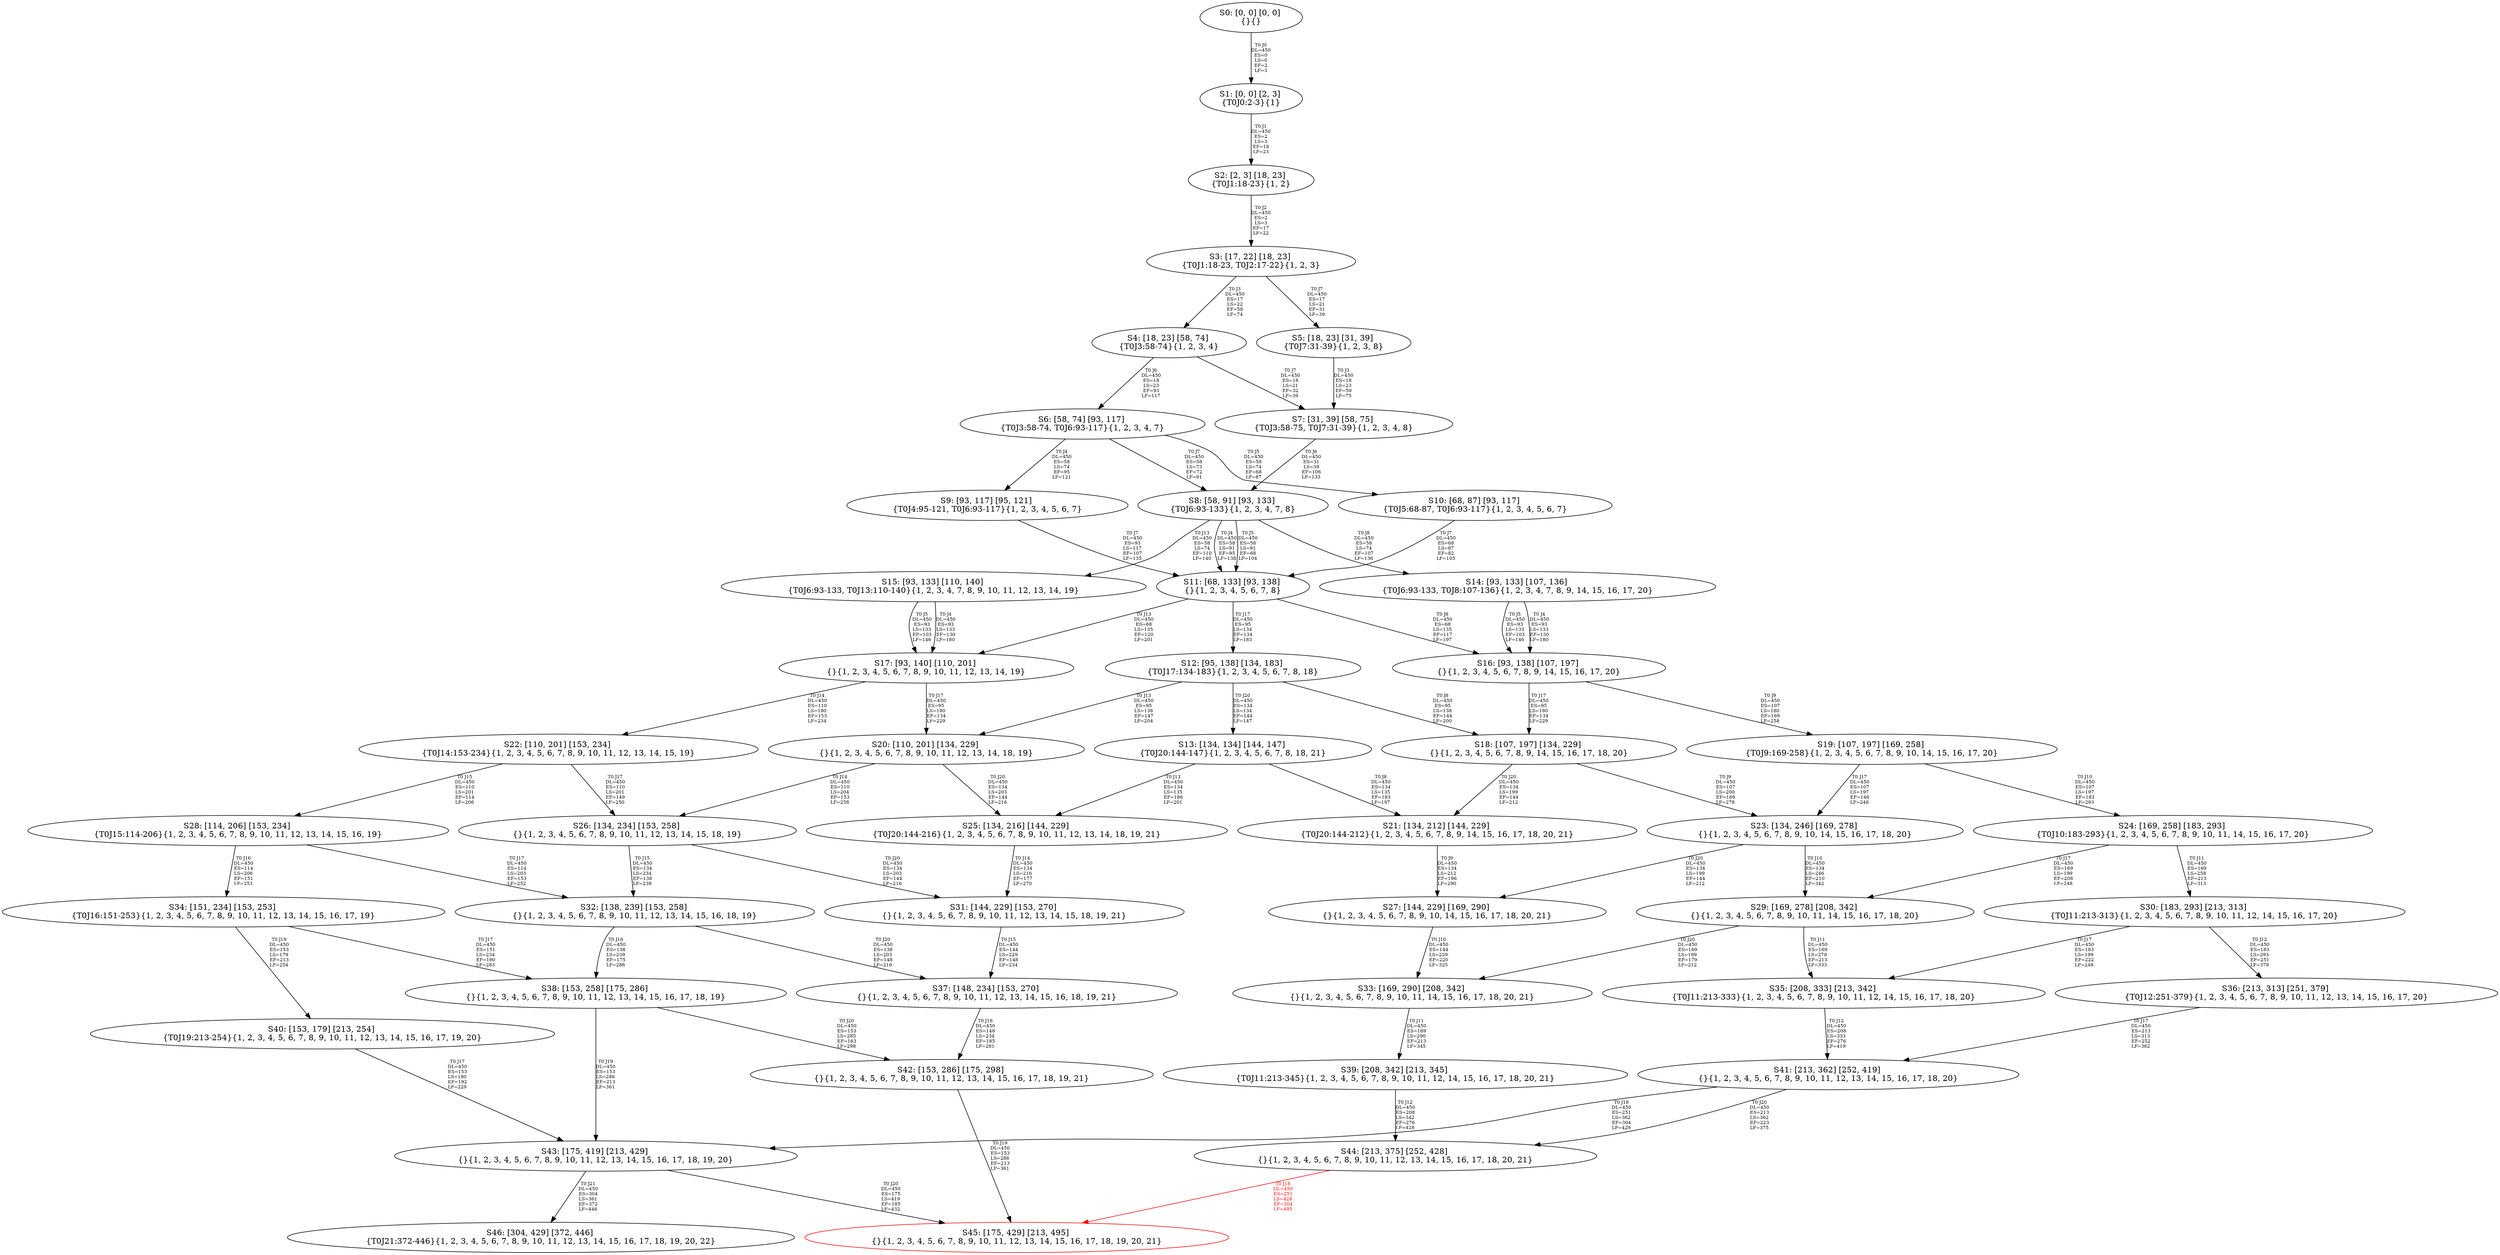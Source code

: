 digraph {
	S0[label="S0: [0, 0] [0, 0] \n{}{}"];
	S1[label="S1: [0, 0] [2, 3] \n{T0J0:2-3}{1}"];
	S2[label="S2: [2, 3] [18, 23] \n{T0J1:18-23}{1, 2}"];
	S3[label="S3: [17, 22] [18, 23] \n{T0J1:18-23, T0J2:17-22}{1, 2, 3}"];
	S4[label="S4: [18, 23] [58, 74] \n{T0J3:58-74}{1, 2, 3, 4}"];
	S5[label="S5: [18, 23] [31, 39] \n{T0J7:31-39}{1, 2, 3, 8}"];
	S6[label="S6: [58, 74] [93, 117] \n{T0J3:58-74, T0J6:93-117}{1, 2, 3, 4, 7}"];
	S7[label="S7: [31, 39] [58, 75] \n{T0J3:58-75, T0J7:31-39}{1, 2, 3, 4, 8}"];
	S8[label="S8: [58, 91] [93, 133] \n{T0J6:93-133}{1, 2, 3, 4, 7, 8}"];
	S9[label="S9: [93, 117] [95, 121] \n{T0J4:95-121, T0J6:93-117}{1, 2, 3, 4, 5, 6, 7}"];
	S10[label="S10: [68, 87] [93, 117] \n{T0J5:68-87, T0J6:93-117}{1, 2, 3, 4, 5, 6, 7}"];
	S11[label="S11: [68, 133] [93, 138] \n{}{1, 2, 3, 4, 5, 6, 7, 8}"];
	S12[label="S12: [95, 138] [134, 183] \n{T0J17:134-183}{1, 2, 3, 4, 5, 6, 7, 8, 18}"];
	S13[label="S13: [134, 134] [144, 147] \n{T0J20:144-147}{1, 2, 3, 4, 5, 6, 7, 8, 18, 21}"];
	S14[label="S14: [93, 133] [107, 136] \n{T0J6:93-133, T0J8:107-136}{1, 2, 3, 4, 7, 8, 9, 14, 15, 16, 17, 20}"];
	S15[label="S15: [93, 133] [110, 140] \n{T0J6:93-133, T0J13:110-140}{1, 2, 3, 4, 7, 8, 9, 10, 11, 12, 13, 14, 19}"];
	S16[label="S16: [93, 138] [107, 197] \n{}{1, 2, 3, 4, 5, 6, 7, 8, 9, 14, 15, 16, 17, 20}"];
	S17[label="S17: [93, 140] [110, 201] \n{}{1, 2, 3, 4, 5, 6, 7, 8, 9, 10, 11, 12, 13, 14, 19}"];
	S18[label="S18: [107, 197] [134, 229] \n{}{1, 2, 3, 4, 5, 6, 7, 8, 9, 14, 15, 16, 17, 18, 20}"];
	S19[label="S19: [107, 197] [169, 258] \n{T0J9:169-258}{1, 2, 3, 4, 5, 6, 7, 8, 9, 10, 14, 15, 16, 17, 20}"];
	S20[label="S20: [110, 201] [134, 229] \n{}{1, 2, 3, 4, 5, 6, 7, 8, 9, 10, 11, 12, 13, 14, 18, 19}"];
	S21[label="S21: [134, 212] [144, 229] \n{T0J20:144-212}{1, 2, 3, 4, 5, 6, 7, 8, 9, 14, 15, 16, 17, 18, 20, 21}"];
	S22[label="S22: [110, 201] [153, 234] \n{T0J14:153-234}{1, 2, 3, 4, 5, 6, 7, 8, 9, 10, 11, 12, 13, 14, 15, 19}"];
	S23[label="S23: [134, 246] [169, 278] \n{}{1, 2, 3, 4, 5, 6, 7, 8, 9, 10, 14, 15, 16, 17, 18, 20}"];
	S24[label="S24: [169, 258] [183, 293] \n{T0J10:183-293}{1, 2, 3, 4, 5, 6, 7, 8, 9, 10, 11, 14, 15, 16, 17, 20}"];
	S25[label="S25: [134, 216] [144, 229] \n{T0J20:144-216}{1, 2, 3, 4, 5, 6, 7, 8, 9, 10, 11, 12, 13, 14, 18, 19, 21}"];
	S26[label="S26: [134, 234] [153, 258] \n{}{1, 2, 3, 4, 5, 6, 7, 8, 9, 10, 11, 12, 13, 14, 15, 18, 19}"];
	S27[label="S27: [144, 229] [169, 290] \n{}{1, 2, 3, 4, 5, 6, 7, 8, 9, 10, 14, 15, 16, 17, 18, 20, 21}"];
	S28[label="S28: [114, 206] [153, 234] \n{T0J15:114-206}{1, 2, 3, 4, 5, 6, 7, 8, 9, 10, 11, 12, 13, 14, 15, 16, 19}"];
	S29[label="S29: [169, 278] [208, 342] \n{}{1, 2, 3, 4, 5, 6, 7, 8, 9, 10, 11, 14, 15, 16, 17, 18, 20}"];
	S30[label="S30: [183, 293] [213, 313] \n{T0J11:213-313}{1, 2, 3, 4, 5, 6, 7, 8, 9, 10, 11, 12, 14, 15, 16, 17, 20}"];
	S31[label="S31: [144, 229] [153, 270] \n{}{1, 2, 3, 4, 5, 6, 7, 8, 9, 10, 11, 12, 13, 14, 15, 18, 19, 21}"];
	S32[label="S32: [138, 239] [153, 258] \n{}{1, 2, 3, 4, 5, 6, 7, 8, 9, 10, 11, 12, 13, 14, 15, 16, 18, 19}"];
	S33[label="S33: [169, 290] [208, 342] \n{}{1, 2, 3, 4, 5, 6, 7, 8, 9, 10, 11, 14, 15, 16, 17, 18, 20, 21}"];
	S34[label="S34: [151, 234] [153, 253] \n{T0J16:151-253}{1, 2, 3, 4, 5, 6, 7, 8, 9, 10, 11, 12, 13, 14, 15, 16, 17, 19}"];
	S35[label="S35: [208, 333] [213, 342] \n{T0J11:213-333}{1, 2, 3, 4, 5, 6, 7, 8, 9, 10, 11, 12, 14, 15, 16, 17, 18, 20}"];
	S36[label="S36: [213, 313] [251, 379] \n{T0J12:251-379}{1, 2, 3, 4, 5, 6, 7, 8, 9, 10, 11, 12, 13, 14, 15, 16, 17, 20}"];
	S37[label="S37: [148, 234] [153, 270] \n{}{1, 2, 3, 4, 5, 6, 7, 8, 9, 10, 11, 12, 13, 14, 15, 16, 18, 19, 21}"];
	S38[label="S38: [153, 258] [175, 286] \n{}{1, 2, 3, 4, 5, 6, 7, 8, 9, 10, 11, 12, 13, 14, 15, 16, 17, 18, 19}"];
	S39[label="S39: [208, 342] [213, 345] \n{T0J11:213-345}{1, 2, 3, 4, 5, 6, 7, 8, 9, 10, 11, 12, 14, 15, 16, 17, 18, 20, 21}"];
	S40[label="S40: [153, 179] [213, 254] \n{T0J19:213-254}{1, 2, 3, 4, 5, 6, 7, 8, 9, 10, 11, 12, 13, 14, 15, 16, 17, 19, 20}"];
	S41[label="S41: [213, 362] [252, 419] \n{}{1, 2, 3, 4, 5, 6, 7, 8, 9, 10, 11, 12, 13, 14, 15, 16, 17, 18, 20}"];
	S42[label="S42: [153, 286] [175, 298] \n{}{1, 2, 3, 4, 5, 6, 7, 8, 9, 10, 11, 12, 13, 14, 15, 16, 17, 18, 19, 21}"];
	S43[label="S43: [175, 419] [213, 429] \n{}{1, 2, 3, 4, 5, 6, 7, 8, 9, 10, 11, 12, 13, 14, 15, 16, 17, 18, 19, 20}"];
	S44[label="S44: [213, 375] [252, 428] \n{}{1, 2, 3, 4, 5, 6, 7, 8, 9, 10, 11, 12, 13, 14, 15, 16, 17, 18, 20, 21}"];
	S45[label="S45: [175, 429] [213, 495] \n{}{1, 2, 3, 4, 5, 6, 7, 8, 9, 10, 11, 12, 13, 14, 15, 16, 17, 18, 19, 20, 21}"];
	S46[label="S46: [304, 429] [372, 446] \n{T0J21:372-446}{1, 2, 3, 4, 5, 6, 7, 8, 9, 10, 11, 12, 13, 14, 15, 16, 17, 18, 19, 20, 22}"];
	S0 -> S1[label="T0 J0\nDL=450\nES=0\nLS=0\nEF=2\nLF=3",fontsize=8];
	S1 -> S2[label="T0 J1\nDL=450\nES=2\nLS=3\nEF=18\nLF=23",fontsize=8];
	S2 -> S3[label="T0 J2\nDL=450\nES=2\nLS=3\nEF=17\nLF=22",fontsize=8];
	S3 -> S4[label="T0 J3\nDL=450\nES=17\nLS=22\nEF=58\nLF=74",fontsize=8];
	S3 -> S5[label="T0 J7\nDL=450\nES=17\nLS=21\nEF=31\nLF=39",fontsize=8];
	S4 -> S6[label="T0 J6\nDL=450\nES=18\nLS=23\nEF=93\nLF=117",fontsize=8];
	S4 -> S7[label="T0 J7\nDL=450\nES=18\nLS=21\nEF=32\nLF=39",fontsize=8];
	S5 -> S7[label="T0 J3\nDL=450\nES=18\nLS=23\nEF=59\nLF=75",fontsize=8];
	S6 -> S9[label="T0 J4\nDL=450\nES=58\nLS=74\nEF=95\nLF=121",fontsize=8];
	S6 -> S10[label="T0 J5\nDL=450\nES=58\nLS=74\nEF=68\nLF=87",fontsize=8];
	S6 -> S8[label="T0 J7\nDL=450\nES=58\nLS=73\nEF=72\nLF=91",fontsize=8];
	S7 -> S8[label="T0 J6\nDL=450\nES=31\nLS=39\nEF=106\nLF=133",fontsize=8];
	S8 -> S11[label="T0 J4\nDL=450\nES=58\nLS=91\nEF=95\nLF=138",fontsize=8];
	S8 -> S11[label="T0 J5\nDL=450\nES=58\nLS=91\nEF=68\nLF=104",fontsize=8];
	S8 -> S14[label="T0 J8\nDL=450\nES=58\nLS=74\nEF=107\nLF=136",fontsize=8];
	S8 -> S15[label="T0 J13\nDL=450\nES=58\nLS=74\nEF=110\nLF=140",fontsize=8];
	S9 -> S11[label="T0 J7\nDL=450\nES=93\nLS=117\nEF=107\nLF=135",fontsize=8];
	S10 -> S11[label="T0 J7\nDL=450\nES=68\nLS=87\nEF=82\nLF=105",fontsize=8];
	S11 -> S16[label="T0 J8\nDL=450\nES=68\nLS=135\nEF=117\nLF=197",fontsize=8];
	S11 -> S17[label="T0 J13\nDL=450\nES=68\nLS=135\nEF=120\nLF=201",fontsize=8];
	S11 -> S12[label="T0 J17\nDL=450\nES=95\nLS=134\nEF=134\nLF=183",fontsize=8];
	S12 -> S18[label="T0 J8\nDL=450\nES=95\nLS=138\nEF=144\nLF=200",fontsize=8];
	S12 -> S20[label="T0 J13\nDL=450\nES=95\nLS=138\nEF=147\nLF=204",fontsize=8];
	S12 -> S13[label="T0 J20\nDL=450\nES=134\nLS=134\nEF=144\nLF=147",fontsize=8];
	S13 -> S21[label="T0 J8\nDL=450\nES=134\nLS=135\nEF=183\nLF=197",fontsize=8];
	S13 -> S25[label="T0 J13\nDL=450\nES=134\nLS=135\nEF=186\nLF=201",fontsize=8];
	S14 -> S16[label="T0 J4\nDL=450\nES=93\nLS=133\nEF=130\nLF=180",fontsize=8];
	S14 -> S16[label="T0 J5\nDL=450\nES=93\nLS=133\nEF=103\nLF=146",fontsize=8];
	S15 -> S17[label="T0 J4\nDL=450\nES=93\nLS=133\nEF=130\nLF=180",fontsize=8];
	S15 -> S17[label="T0 J5\nDL=450\nES=93\nLS=133\nEF=103\nLF=146",fontsize=8];
	S16 -> S19[label="T0 J9\nDL=450\nES=107\nLS=180\nEF=169\nLF=258",fontsize=8];
	S16 -> S18[label="T0 J17\nDL=450\nES=95\nLS=180\nEF=134\nLF=229",fontsize=8];
	S17 -> S22[label="T0 J14\nDL=450\nES=110\nLS=180\nEF=153\nLF=234",fontsize=8];
	S17 -> S20[label="T0 J17\nDL=450\nES=95\nLS=180\nEF=134\nLF=229",fontsize=8];
	S18 -> S23[label="T0 J9\nDL=450\nES=107\nLS=200\nEF=169\nLF=278",fontsize=8];
	S18 -> S21[label="T0 J20\nDL=450\nES=134\nLS=199\nEF=144\nLF=212",fontsize=8];
	S19 -> S24[label="T0 J10\nDL=450\nES=107\nLS=197\nEF=183\nLF=293",fontsize=8];
	S19 -> S23[label="T0 J17\nDL=450\nES=107\nLS=197\nEF=146\nLF=246",fontsize=8];
	S20 -> S26[label="T0 J14\nDL=450\nES=110\nLS=204\nEF=153\nLF=258",fontsize=8];
	S20 -> S25[label="T0 J20\nDL=450\nES=134\nLS=203\nEF=144\nLF=216",fontsize=8];
	S21 -> S27[label="T0 J9\nDL=450\nES=134\nLS=212\nEF=196\nLF=290",fontsize=8];
	S22 -> S28[label="T0 J15\nDL=450\nES=110\nLS=201\nEF=114\nLF=206",fontsize=8];
	S22 -> S26[label="T0 J17\nDL=450\nES=110\nLS=201\nEF=149\nLF=250",fontsize=8];
	S23 -> S29[label="T0 J10\nDL=450\nES=134\nLS=246\nEF=210\nLF=342",fontsize=8];
	S23 -> S27[label="T0 J20\nDL=450\nES=134\nLS=199\nEF=144\nLF=212",fontsize=8];
	S24 -> S30[label="T0 J11\nDL=450\nES=169\nLS=258\nEF=213\nLF=313",fontsize=8];
	S24 -> S29[label="T0 J17\nDL=450\nES=169\nLS=199\nEF=208\nLF=248",fontsize=8];
	S25 -> S31[label="T0 J14\nDL=450\nES=134\nLS=216\nEF=177\nLF=270",fontsize=8];
	S26 -> S32[label="T0 J15\nDL=450\nES=134\nLS=234\nEF=138\nLF=239",fontsize=8];
	S26 -> S31[label="T0 J20\nDL=450\nES=134\nLS=203\nEF=144\nLF=216",fontsize=8];
	S27 -> S33[label="T0 J10\nDL=450\nES=144\nLS=229\nEF=220\nLF=325",fontsize=8];
	S28 -> S34[label="T0 J16\nDL=450\nES=114\nLS=206\nEF=151\nLF=253",fontsize=8];
	S28 -> S32[label="T0 J17\nDL=450\nES=114\nLS=203\nEF=153\nLF=252",fontsize=8];
	S29 -> S35[label="T0 J11\nDL=450\nES=169\nLS=278\nEF=213\nLF=333",fontsize=8];
	S29 -> S33[label="T0 J20\nDL=450\nES=169\nLS=199\nEF=179\nLF=212",fontsize=8];
	S30 -> S36[label="T0 J12\nDL=450\nES=183\nLS=293\nEF=251\nLF=379",fontsize=8];
	S30 -> S35[label="T0 J17\nDL=450\nES=183\nLS=199\nEF=222\nLF=248",fontsize=8];
	S31 -> S37[label="T0 J15\nDL=450\nES=144\nLS=229\nEF=148\nLF=234",fontsize=8];
	S32 -> S38[label="T0 J16\nDL=450\nES=138\nLS=239\nEF=175\nLF=286",fontsize=8];
	S32 -> S37[label="T0 J20\nDL=450\nES=138\nLS=203\nEF=148\nLF=216",fontsize=8];
	S33 -> S39[label="T0 J11\nDL=450\nES=169\nLS=290\nEF=213\nLF=345",fontsize=8];
	S34 -> S38[label="T0 J17\nDL=450\nES=151\nLS=234\nEF=190\nLF=283",fontsize=8];
	S34 -> S40[label="T0 J19\nDL=450\nES=153\nLS=179\nEF=213\nLF=254",fontsize=8];
	S35 -> S41[label="T0 J12\nDL=450\nES=208\nLS=333\nEF=276\nLF=419",fontsize=8];
	S36 -> S41[label="T0 J17\nDL=450\nES=213\nLS=313\nEF=252\nLF=362",fontsize=8];
	S37 -> S42[label="T0 J16\nDL=450\nES=148\nLS=234\nEF=185\nLF=281",fontsize=8];
	S38 -> S43[label="T0 J19\nDL=450\nES=153\nLS=286\nEF=213\nLF=361",fontsize=8];
	S38 -> S42[label="T0 J20\nDL=450\nES=153\nLS=285\nEF=163\nLF=298",fontsize=8];
	S39 -> S44[label="T0 J12\nDL=450\nES=208\nLS=342\nEF=276\nLF=428",fontsize=8];
	S40 -> S43[label="T0 J17\nDL=450\nES=153\nLS=180\nEF=192\nLF=229",fontsize=8];
	S41 -> S43[label="T0 J18\nDL=450\nES=251\nLS=362\nEF=304\nLF=429",fontsize=8];
	S41 -> S44[label="T0 J20\nDL=450\nES=213\nLS=362\nEF=223\nLF=375",fontsize=8];
	S42 -> S45[label="T0 J19\nDL=450\nES=153\nLS=286\nEF=213\nLF=361",fontsize=8];
	S43 -> S45[label="T0 J20\nDL=450\nES=175\nLS=419\nEF=185\nLF=432",fontsize=8];
	S43 -> S46[label="T0 J21\nDL=450\nES=304\nLS=361\nEF=372\nLF=446",fontsize=8];
	S44 -> S45[label="T0 J18\nDL=450\nES=251\nLS=428\nEF=304\nLF=495",color=Red,fontcolor=Red,fontsize=8];
S45[color=Red];
}
